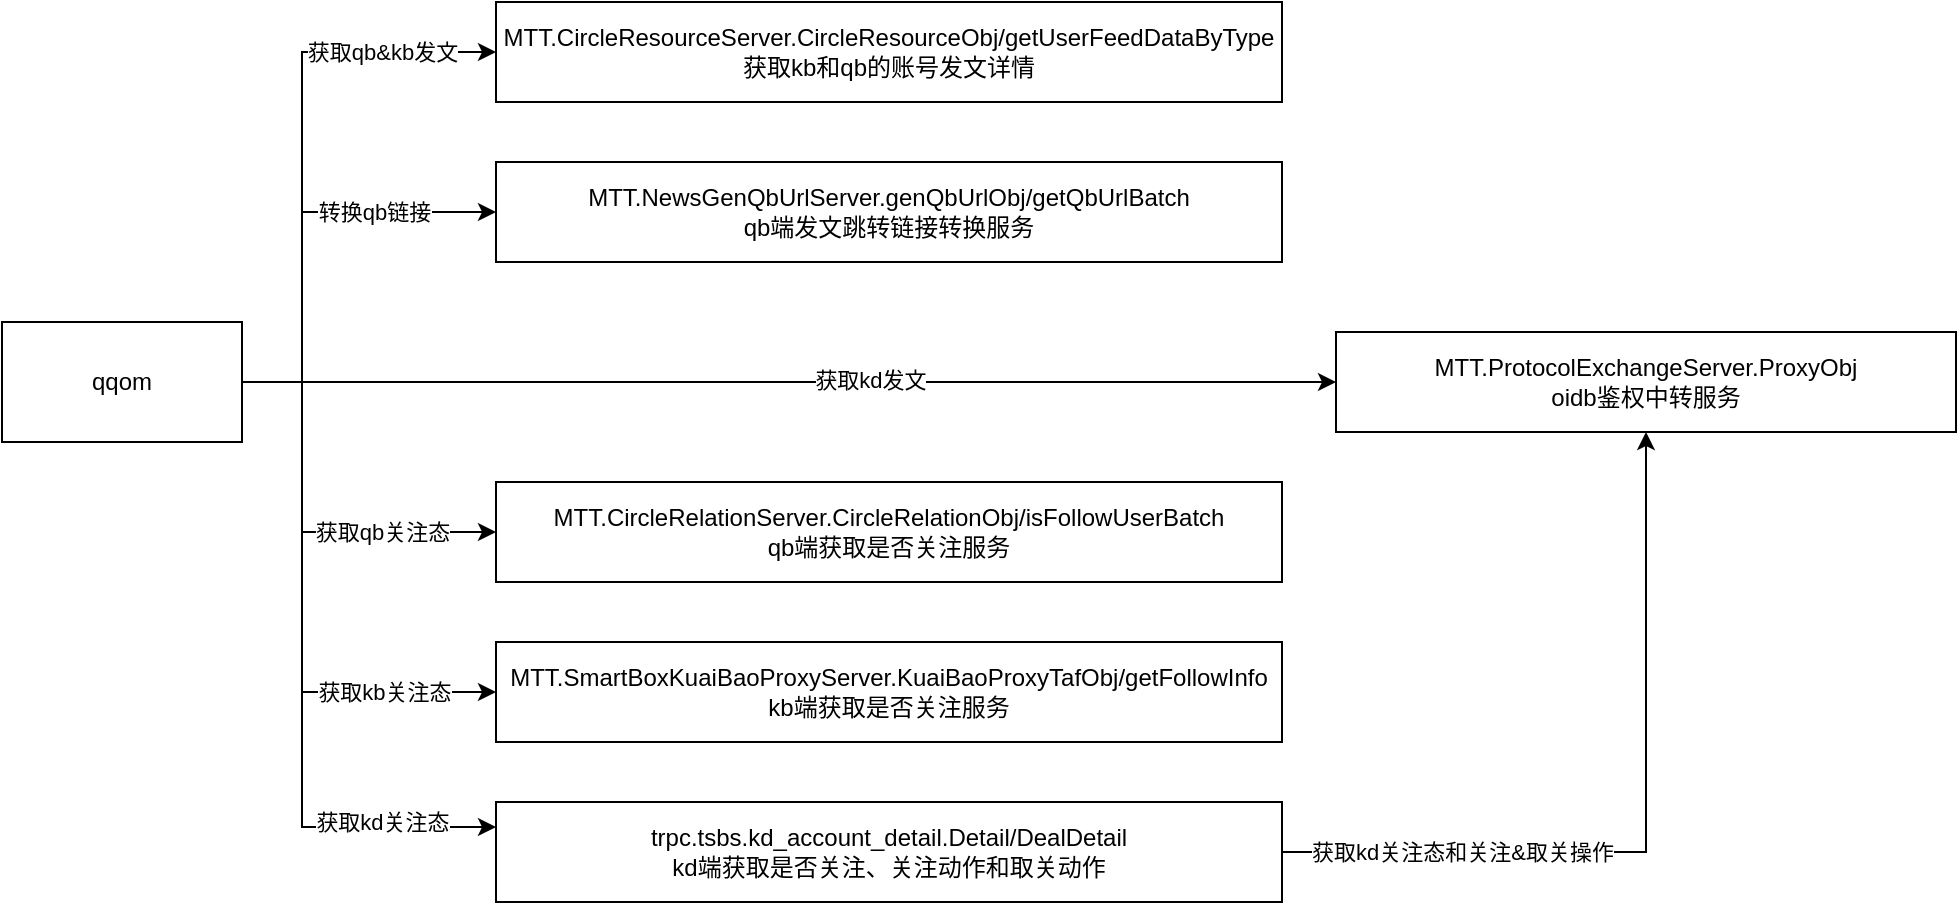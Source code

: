 <mxfile version="13.7.1" type="github">
  <diagram id="q2D1fs3xVj6Z_FB_mAbO" name="Page-1">
    <mxGraphModel dx="1040" dy="526" grid="1" gridSize="10" guides="1" tooltips="1" connect="1" arrows="1" fold="1" page="1" pageScale="1" pageWidth="827" pageHeight="1169" math="0" shadow="0">
      <root>
        <mxCell id="0" />
        <mxCell id="1" parent="0" />
        <mxCell id="VLqxgfAqh-1ApIod5Qfv-10" style="edgeStyle=orthogonalEdgeStyle;rounded=0;orthogonalLoop=1;jettySize=auto;html=1;exitX=1;exitY=0.5;exitDx=0;exitDy=0;entryX=0;entryY=0.5;entryDx=0;entryDy=0;" edge="1" parent="1" source="VLqxgfAqh-1ApIod5Qfv-1" target="VLqxgfAqh-1ApIod5Qfv-2">
          <mxGeometry relative="1" as="geometry">
            <Array as="points">
              <mxPoint x="190" y="280" />
              <mxPoint x="190" y="115" />
            </Array>
          </mxGeometry>
        </mxCell>
        <mxCell id="VLqxgfAqh-1ApIod5Qfv-18" value="获取qb&amp;amp;kb发文" style="edgeLabel;html=1;align=center;verticalAlign=middle;resizable=0;points=[];" vertex="1" connectable="0" parent="VLqxgfAqh-1ApIod5Qfv-10">
          <mxGeometry x="0.548" y="-1" relative="1" as="geometry">
            <mxPoint x="8.76" y="-1.02" as="offset" />
          </mxGeometry>
        </mxCell>
        <mxCell id="VLqxgfAqh-1ApIod5Qfv-11" style="edgeStyle=orthogonalEdgeStyle;rounded=0;orthogonalLoop=1;jettySize=auto;html=1;exitX=1;exitY=0.5;exitDx=0;exitDy=0;entryX=0;entryY=0.5;entryDx=0;entryDy=0;" edge="1" parent="1" source="VLqxgfAqh-1ApIod5Qfv-1" target="VLqxgfAqh-1ApIod5Qfv-4">
          <mxGeometry relative="1" as="geometry">
            <Array as="points">
              <mxPoint x="190" y="280" />
              <mxPoint x="190" y="195" />
            </Array>
          </mxGeometry>
        </mxCell>
        <mxCell id="VLqxgfAqh-1ApIod5Qfv-19" value="转换qb链接" style="edgeLabel;html=1;align=center;verticalAlign=middle;resizable=0;points=[];" vertex="1" connectable="0" parent="VLqxgfAqh-1ApIod5Qfv-11">
          <mxGeometry x="0.424" relative="1" as="geometry">
            <mxPoint as="offset" />
          </mxGeometry>
        </mxCell>
        <mxCell id="VLqxgfAqh-1ApIod5Qfv-12" style="edgeStyle=orthogonalEdgeStyle;rounded=0;orthogonalLoop=1;jettySize=auto;html=1;exitX=1;exitY=0.5;exitDx=0;exitDy=0;entryX=0;entryY=0.5;entryDx=0;entryDy=0;" edge="1" parent="1" source="VLqxgfAqh-1ApIod5Qfv-1" target="VLqxgfAqh-1ApIod5Qfv-5">
          <mxGeometry relative="1" as="geometry" />
        </mxCell>
        <mxCell id="VLqxgfAqh-1ApIod5Qfv-17" value="获取kd发文" style="edgeLabel;html=1;align=center;verticalAlign=middle;resizable=0;points=[];" vertex="1" connectable="0" parent="VLqxgfAqh-1ApIod5Qfv-12">
          <mxGeometry x="0.148" y="1" relative="1" as="geometry">
            <mxPoint as="offset" />
          </mxGeometry>
        </mxCell>
        <mxCell id="VLqxgfAqh-1ApIod5Qfv-13" style="edgeStyle=orthogonalEdgeStyle;rounded=0;orthogonalLoop=1;jettySize=auto;html=1;exitX=1;exitY=0.5;exitDx=0;exitDy=0;entryX=0;entryY=0.5;entryDx=0;entryDy=0;" edge="1" parent="1" source="VLqxgfAqh-1ApIod5Qfv-1" target="VLqxgfAqh-1ApIod5Qfv-6">
          <mxGeometry relative="1" as="geometry">
            <Array as="points">
              <mxPoint x="190" y="280" />
              <mxPoint x="190" y="355" />
            </Array>
          </mxGeometry>
        </mxCell>
        <mxCell id="VLqxgfAqh-1ApIod5Qfv-20" value="获取qb关注态" style="edgeLabel;html=1;align=center;verticalAlign=middle;resizable=0;points=[];" vertex="1" connectable="0" parent="VLqxgfAqh-1ApIod5Qfv-13">
          <mxGeometry x="0.267" y="1" relative="1" as="geometry">
            <mxPoint x="16.76" y="0.97" as="offset" />
          </mxGeometry>
        </mxCell>
        <mxCell id="VLqxgfAqh-1ApIod5Qfv-15" style="edgeStyle=orthogonalEdgeStyle;rounded=0;orthogonalLoop=1;jettySize=auto;html=1;exitX=1;exitY=0.5;exitDx=0;exitDy=0;entryX=0;entryY=0.25;entryDx=0;entryDy=0;" edge="1" parent="1" source="VLqxgfAqh-1ApIod5Qfv-1" target="VLqxgfAqh-1ApIod5Qfv-8">
          <mxGeometry relative="1" as="geometry">
            <Array as="points">
              <mxPoint x="190" y="280" />
              <mxPoint x="190" y="503" />
            </Array>
          </mxGeometry>
        </mxCell>
        <mxCell id="VLqxgfAqh-1ApIod5Qfv-22" value="获取kd关注态" style="edgeLabel;html=1;align=center;verticalAlign=middle;resizable=0;points=[];" vertex="1" connectable="0" parent="VLqxgfAqh-1ApIod5Qfv-15">
          <mxGeometry x="0.588" y="-1" relative="1" as="geometry">
            <mxPoint x="15.24" y="-3.49" as="offset" />
          </mxGeometry>
        </mxCell>
        <mxCell id="VLqxgfAqh-1ApIod5Qfv-16" style="edgeStyle=orthogonalEdgeStyle;rounded=0;orthogonalLoop=1;jettySize=auto;html=1;exitX=1;exitY=0.5;exitDx=0;exitDy=0;entryX=0;entryY=0.5;entryDx=0;entryDy=0;" edge="1" parent="1" source="VLqxgfAqh-1ApIod5Qfv-1" target="VLqxgfAqh-1ApIod5Qfv-7">
          <mxGeometry relative="1" as="geometry">
            <Array as="points">
              <mxPoint x="190" y="280" />
              <mxPoint x="190" y="435" />
            </Array>
          </mxGeometry>
        </mxCell>
        <mxCell id="VLqxgfAqh-1ApIod5Qfv-21" value="获取kb关注态" style="edgeLabel;html=1;align=center;verticalAlign=middle;resizable=0;points=[];" vertex="1" connectable="0" parent="VLqxgfAqh-1ApIod5Qfv-16">
          <mxGeometry x="0.567" y="-2" relative="1" as="geometry">
            <mxPoint x="4.34" y="-2.02" as="offset" />
          </mxGeometry>
        </mxCell>
        <mxCell id="VLqxgfAqh-1ApIod5Qfv-1" value="qqom" style="rounded=0;whiteSpace=wrap;html=1;" vertex="1" parent="1">
          <mxGeometry x="40" y="250" width="120" height="60" as="geometry" />
        </mxCell>
        <mxCell id="VLqxgfAqh-1ApIod5Qfv-2" value="MTT.CircleResourceServer.CircleResourceObj/getUserFeedDataByType&lt;br&gt;获取kb和qb的账号发文详情" style="rounded=0;whiteSpace=wrap;html=1;" vertex="1" parent="1">
          <mxGeometry x="287" y="90" width="393" height="50" as="geometry" />
        </mxCell>
        <mxCell id="VLqxgfAqh-1ApIod5Qfv-4" value="MTT.NewsGenQbUrlServer.genQbUrlObj/getQbUrlBatch&lt;br&gt;qb端发文跳转链接转换服务" style="rounded=0;whiteSpace=wrap;html=1;" vertex="1" parent="1">
          <mxGeometry x="287" y="170" width="393" height="50" as="geometry" />
        </mxCell>
        <mxCell id="VLqxgfAqh-1ApIod5Qfv-5" value="MTT.ProtocolExchangeServer.ProxyObj&lt;br&gt;oidb鉴权中转服务" style="rounded=0;whiteSpace=wrap;html=1;" vertex="1" parent="1">
          <mxGeometry x="707" y="255" width="310" height="50" as="geometry" />
        </mxCell>
        <mxCell id="VLqxgfAqh-1ApIod5Qfv-6" value="MTT.CircleRelationServer.CircleRelationObj/isFollowUserBatch&lt;br&gt;qb端获取是否关注服务" style="rounded=0;whiteSpace=wrap;html=1;" vertex="1" parent="1">
          <mxGeometry x="287" y="330" width="393" height="50" as="geometry" />
        </mxCell>
        <mxCell id="VLqxgfAqh-1ApIod5Qfv-7" value="MTT.SmartBoxKuaiBaoProxyServer.KuaiBaoProxyTafObj/getFollowInfo&lt;br&gt;kb端获取是否关注服务" style="rounded=0;whiteSpace=wrap;html=1;" vertex="1" parent="1">
          <mxGeometry x="287" y="410" width="393" height="50" as="geometry" />
        </mxCell>
        <mxCell id="VLqxgfAqh-1ApIod5Qfv-23" style="edgeStyle=orthogonalEdgeStyle;rounded=0;orthogonalLoop=1;jettySize=auto;html=1;exitX=1;exitY=0.5;exitDx=0;exitDy=0;" edge="1" parent="1" source="VLqxgfAqh-1ApIod5Qfv-8" target="VLqxgfAqh-1ApIod5Qfv-5">
          <mxGeometry relative="1" as="geometry" />
        </mxCell>
        <mxCell id="VLqxgfAqh-1ApIod5Qfv-24" value="获取kd关注态和关注&amp;amp;取关操作" style="edgeLabel;html=1;align=center;verticalAlign=middle;resizable=0;points=[];" vertex="1" connectable="0" parent="VLqxgfAqh-1ApIod5Qfv-23">
          <mxGeometry x="-0.266" y="1" relative="1" as="geometry">
            <mxPoint x="-54.14" y="0.97" as="offset" />
          </mxGeometry>
        </mxCell>
        <mxCell id="VLqxgfAqh-1ApIod5Qfv-8" value="trpc.tsbs.kd_account_detail.Detail/DealDetail&lt;br&gt;kd端获取是否关注、关注动作和取关动作" style="rounded=0;whiteSpace=wrap;html=1;" vertex="1" parent="1">
          <mxGeometry x="287" y="490" width="393" height="50" as="geometry" />
        </mxCell>
      </root>
    </mxGraphModel>
  </diagram>
</mxfile>
